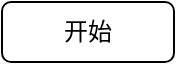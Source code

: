 <mxfile version="15.7.0" type="github">
  <diagram id="nxqIbPxLtPHiabSfTje6" name="Page-1">
    <mxGraphModel dx="1122" dy="794" grid="1" gridSize="10" guides="1" tooltips="1" connect="1" arrows="1" fold="1" page="1" pageScale="1" pageWidth="827" pageHeight="1169" math="0" shadow="0">
      <root>
        <mxCell id="0" />
        <mxCell id="1" parent="0" />
        <mxCell id="k1YCn7YsN1y8buzWTDnB-1" value="开始" style="rounded=1;whiteSpace=wrap;html=1;" vertex="1" parent="1">
          <mxGeometry x="354" y="100" width="86" height="30" as="geometry" />
        </mxCell>
      </root>
    </mxGraphModel>
  </diagram>
</mxfile>
